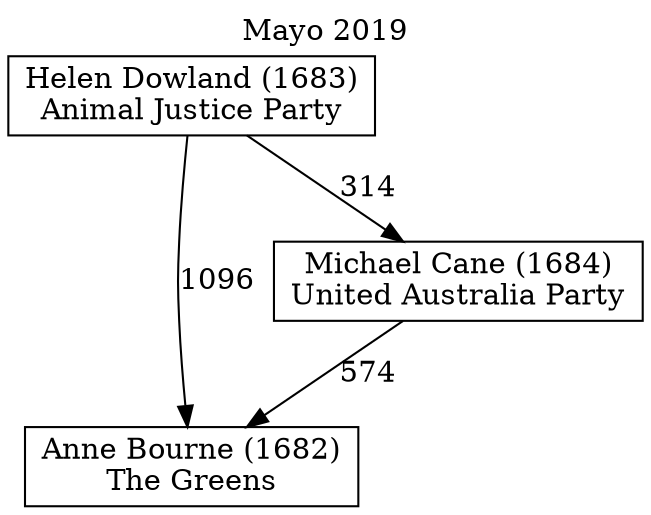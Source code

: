 // House preference flow
digraph "Anne Bourne (1682)_Mayo_2019" {
	graph [label="Mayo 2019" labelloc=t mclimit=10]
	node [shape=box]
	"Anne Bourne (1682)" [label="Anne Bourne (1682)
The Greens"]
	"Helen Dowland (1683)" [label="Helen Dowland (1683)
Animal Justice Party"]
	"Michael Cane (1684)" [label="Michael Cane (1684)
United Australia Party"]
	"Helen Dowland (1683)" -> "Anne Bourne (1682)" [label=1096]
	"Helen Dowland (1683)" -> "Michael Cane (1684)" [label=314]
	"Michael Cane (1684)" -> "Anne Bourne (1682)" [label=574]
}
